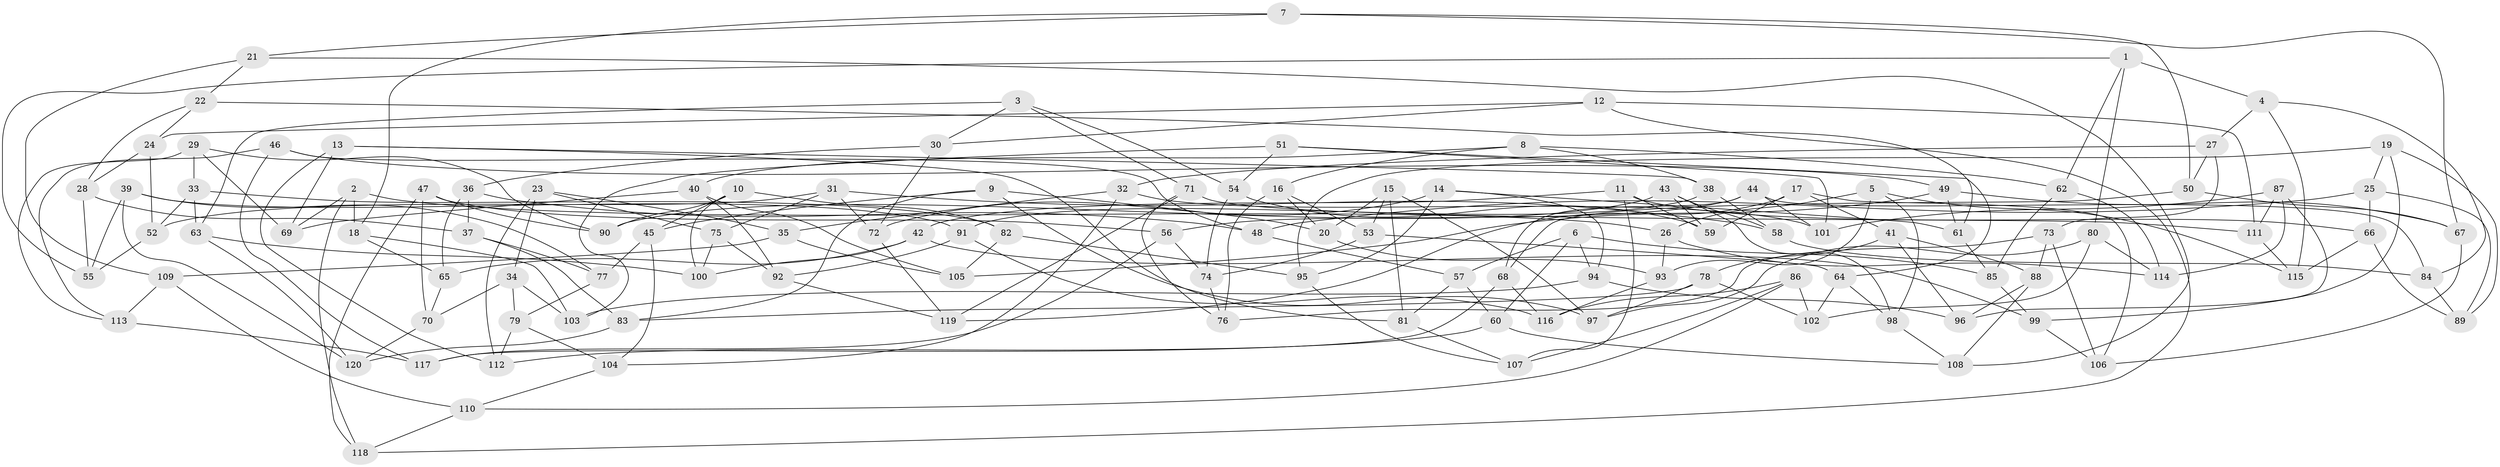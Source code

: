 // coarse degree distribution, {6: 0.35714285714285715, 4: 0.5238095238095238, 3: 0.047619047619047616, 5: 0.07142857142857142}
// Generated by graph-tools (version 1.1) at 2025/24/03/03/25 07:24:26]
// undirected, 120 vertices, 240 edges
graph export_dot {
graph [start="1"]
  node [color=gray90,style=filled];
  1;
  2;
  3;
  4;
  5;
  6;
  7;
  8;
  9;
  10;
  11;
  12;
  13;
  14;
  15;
  16;
  17;
  18;
  19;
  20;
  21;
  22;
  23;
  24;
  25;
  26;
  27;
  28;
  29;
  30;
  31;
  32;
  33;
  34;
  35;
  36;
  37;
  38;
  39;
  40;
  41;
  42;
  43;
  44;
  45;
  46;
  47;
  48;
  49;
  50;
  51;
  52;
  53;
  54;
  55;
  56;
  57;
  58;
  59;
  60;
  61;
  62;
  63;
  64;
  65;
  66;
  67;
  68;
  69;
  70;
  71;
  72;
  73;
  74;
  75;
  76;
  77;
  78;
  79;
  80;
  81;
  82;
  83;
  84;
  85;
  86;
  87;
  88;
  89;
  90;
  91;
  92;
  93;
  94;
  95;
  96;
  97;
  98;
  99;
  100;
  101;
  102;
  103;
  104;
  105;
  106;
  107;
  108;
  109;
  110;
  111;
  112;
  113;
  114;
  115;
  116;
  117;
  118;
  119;
  120;
  1 -- 55;
  1 -- 62;
  1 -- 4;
  1 -- 80;
  2 -- 118;
  2 -- 18;
  2 -- 26;
  2 -- 69;
  3 -- 30;
  3 -- 63;
  3 -- 54;
  3 -- 71;
  4 -- 84;
  4 -- 115;
  4 -- 27;
  5 -- 115;
  5 -- 98;
  5 -- 26;
  5 -- 93;
  6 -- 85;
  6 -- 57;
  6 -- 94;
  6 -- 60;
  7 -- 50;
  7 -- 18;
  7 -- 67;
  7 -- 21;
  8 -- 62;
  8 -- 40;
  8 -- 16;
  8 -- 38;
  9 -- 83;
  9 -- 97;
  9 -- 20;
  9 -- 45;
  10 -- 90;
  10 -- 100;
  10 -- 82;
  10 -- 45;
  11 -- 107;
  11 -- 66;
  11 -- 59;
  11 -- 42;
  12 -- 30;
  12 -- 111;
  12 -- 24;
  12 -- 118;
  13 -- 69;
  13 -- 81;
  13 -- 38;
  13 -- 112;
  14 -- 94;
  14 -- 72;
  14 -- 61;
  14 -- 95;
  15 -- 20;
  15 -- 81;
  15 -- 97;
  15 -- 53;
  16 -- 53;
  16 -- 20;
  16 -- 76;
  17 -- 119;
  17 -- 59;
  17 -- 41;
  17 -- 106;
  18 -- 103;
  18 -- 65;
  19 -- 25;
  19 -- 89;
  19 -- 95;
  19 -- 99;
  20 -- 93;
  21 -- 108;
  21 -- 109;
  21 -- 22;
  22 -- 24;
  22 -- 28;
  22 -- 61;
  23 -- 75;
  23 -- 35;
  23 -- 34;
  23 -- 112;
  24 -- 52;
  24 -- 28;
  25 -- 66;
  25 -- 89;
  25 -- 48;
  26 -- 114;
  26 -- 93;
  27 -- 50;
  27 -- 32;
  27 -- 73;
  28 -- 55;
  28 -- 37;
  29 -- 69;
  29 -- 33;
  29 -- 113;
  29 -- 90;
  30 -- 72;
  30 -- 36;
  31 -- 75;
  31 -- 58;
  31 -- 72;
  31 -- 52;
  32 -- 104;
  32 -- 35;
  32 -- 101;
  33 -- 82;
  33 -- 63;
  33 -- 52;
  34 -- 70;
  34 -- 103;
  34 -- 79;
  35 -- 109;
  35 -- 105;
  36 -- 37;
  36 -- 48;
  36 -- 65;
  37 -- 77;
  37 -- 83;
  38 -- 91;
  38 -- 58;
  39 -- 55;
  39 -- 91;
  39 -- 120;
  39 -- 77;
  40 -- 105;
  40 -- 92;
  40 -- 69;
  41 -- 96;
  41 -- 78;
  41 -- 88;
  42 -- 100;
  42 -- 65;
  42 -- 99;
  43 -- 59;
  43 -- 98;
  43 -- 90;
  43 -- 58;
  44 -- 68;
  44 -- 56;
  44 -- 101;
  44 -- 84;
  45 -- 104;
  45 -- 77;
  46 -- 113;
  46 -- 117;
  46 -- 48;
  46 -- 49;
  47 -- 70;
  47 -- 118;
  47 -- 90;
  47 -- 56;
  48 -- 57;
  49 -- 105;
  49 -- 61;
  49 -- 67;
  50 -- 68;
  50 -- 67;
  51 -- 103;
  51 -- 54;
  51 -- 64;
  51 -- 101;
  52 -- 55;
  53 -- 64;
  53 -- 74;
  54 -- 74;
  54 -- 59;
  56 -- 74;
  56 -- 117;
  57 -- 60;
  57 -- 81;
  58 -- 84;
  60 -- 112;
  60 -- 108;
  61 -- 85;
  62 -- 114;
  62 -- 85;
  63 -- 100;
  63 -- 120;
  64 -- 98;
  64 -- 102;
  65 -- 70;
  66 -- 115;
  66 -- 89;
  67 -- 106;
  68 -- 116;
  68 -- 117;
  70 -- 120;
  71 -- 119;
  71 -- 76;
  71 -- 111;
  72 -- 119;
  73 -- 106;
  73 -- 88;
  73 -- 76;
  74 -- 76;
  75 -- 100;
  75 -- 92;
  77 -- 79;
  78 -- 97;
  78 -- 102;
  78 -- 83;
  79 -- 112;
  79 -- 104;
  80 -- 102;
  80 -- 114;
  80 -- 97;
  81 -- 107;
  82 -- 95;
  82 -- 105;
  83 -- 120;
  84 -- 89;
  85 -- 99;
  86 -- 110;
  86 -- 107;
  86 -- 102;
  86 -- 116;
  87 -- 111;
  87 -- 96;
  87 -- 114;
  87 -- 101;
  88 -- 96;
  88 -- 108;
  91 -- 116;
  91 -- 92;
  92 -- 119;
  93 -- 116;
  94 -- 103;
  94 -- 96;
  95 -- 107;
  98 -- 108;
  99 -- 106;
  104 -- 110;
  109 -- 110;
  109 -- 113;
  110 -- 118;
  111 -- 115;
  113 -- 117;
}
